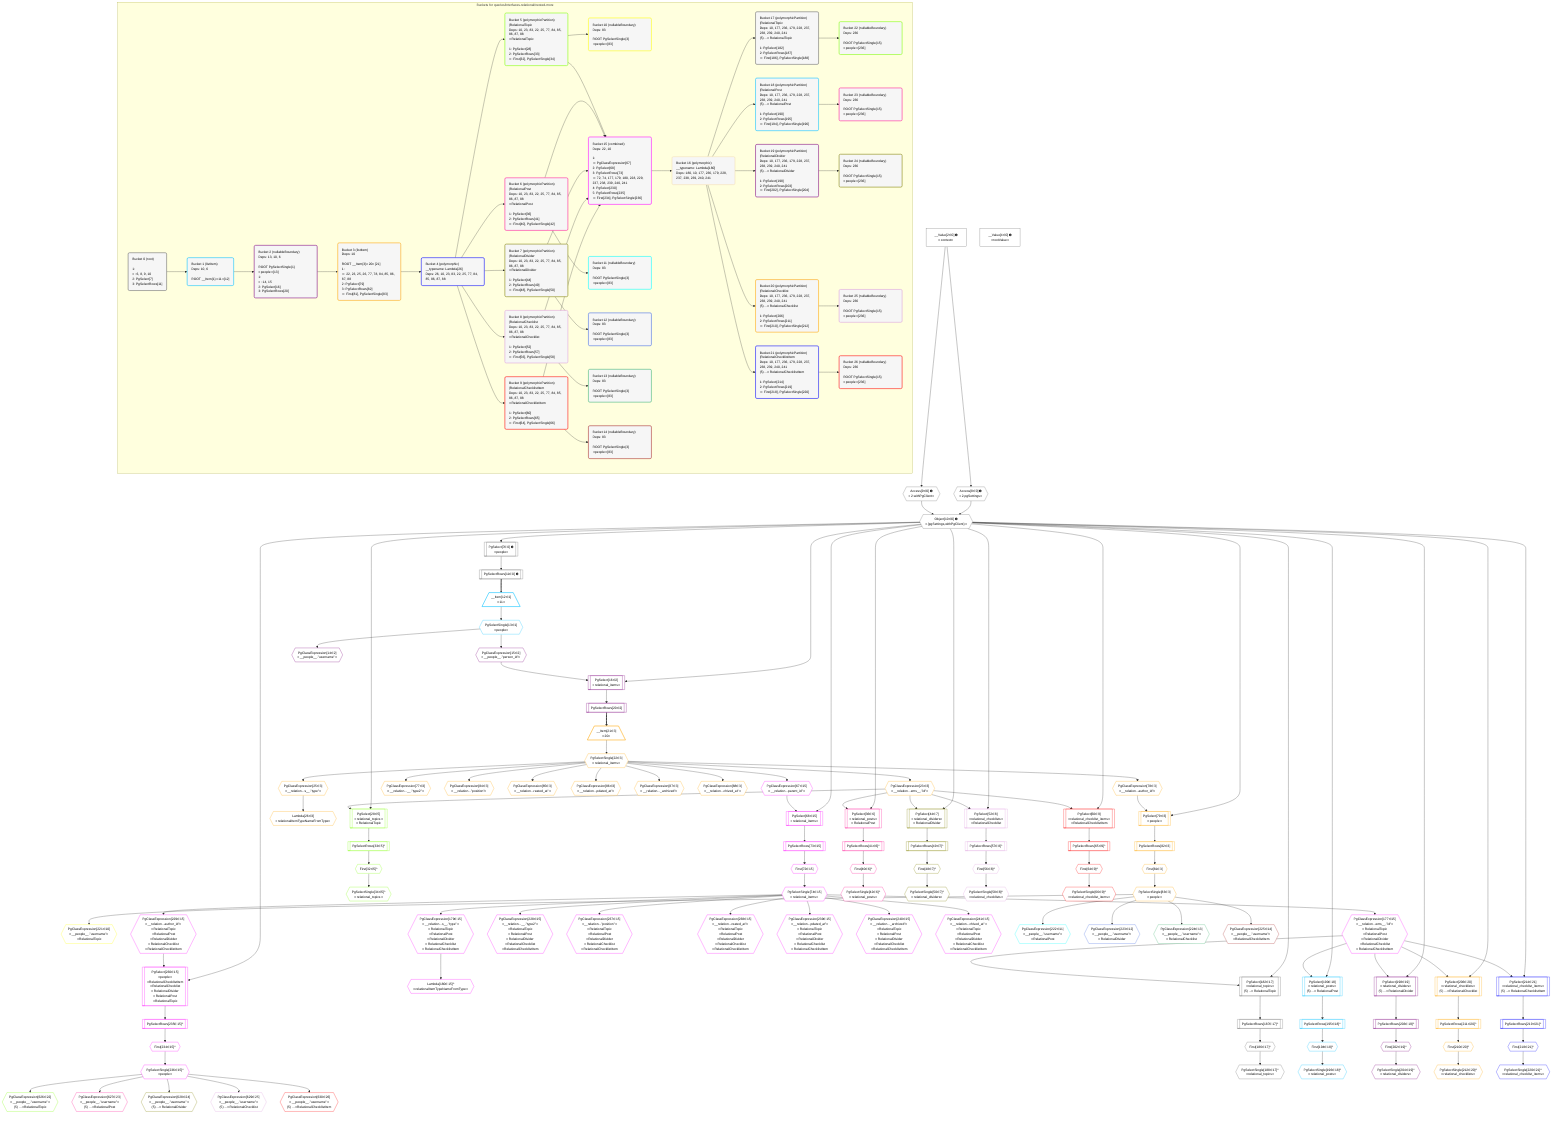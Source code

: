 %%{init: {'themeVariables': { 'fontSize': '12px'}}}%%
graph TD
    classDef path fill:#eee,stroke:#000,color:#000
    classDef plan fill:#fff,stroke-width:1px,color:#000
    classDef itemplan fill:#fff,stroke-width:2px,color:#000
    classDef unbatchedplan fill:#dff,stroke-width:1px,color:#000
    classDef sideeffectplan fill:#fcc,stroke-width:2px,color:#000
    classDef bucket fill:#f6f6f6,color:#000,stroke-width:2px,text-align:left

    subgraph "Buckets for queries/interfaces-relational/nested-more"
    Bucket0("Bucket 0 (root)<br /><br />1: <br />ᐳ: 6, 8, 9, 10<br />2: PgSelect[7]<br />3: PgSelectRows[11]"):::bucket
    Bucket1("Bucket 1 (listItem)<br />Deps: 10, 6<br /><br />ROOT __Item{1}ᐸ11ᐳ[12]"):::bucket
    Bucket2("Bucket 2 (nullableBoundary)<br />Deps: 13, 10, 6<br /><br />ROOT PgSelectSingle{1}ᐸpeopleᐳ[13]<br />1: <br />ᐳ: 14, 15<br />2: PgSelect[16]<br />3: PgSelectRows[20]"):::bucket
    Bucket3("Bucket 3 (listItem)<br />Deps: 10<br /><br />ROOT __Item{3}ᐸ20ᐳ[21]<br />1: <br />ᐳ: 22, 23, 25, 26, 77, 78, 84, 85, 86, 87, 88<br />2: PgSelect[79]<br />3: PgSelectRows[82]<br />ᐳ: First[81], PgSelectSingle[83]"):::bucket
    Bucket4("Bucket 4 (polymorphic)<br />__typename: Lambda[26]<br />Deps: 26, 10, 23, 83, 22, 25, 77, 84, 85, 86, 87, 88"):::bucket
    Bucket5("Bucket 5 (polymorphicPartition)<br />|RelationalTopic<br />Deps: 10, 23, 83, 22, 25, 77, 84, 85, 86, 87, 88<br />ᐳRelationalTopic<br /><br />1: PgSelect[28]<br />2: PgSelectRows[33]<br />ᐳ: First[32], PgSelectSingle[34]"):::bucket
    Bucket6("Bucket 6 (polymorphicPartition)<br />|RelationalPost<br />Deps: 10, 23, 83, 22, 25, 77, 84, 85, 86, 87, 88<br />ᐳRelationalPost<br /><br />1: PgSelect[36]<br />2: PgSelectRows[41]<br />ᐳ: First[40], PgSelectSingle[42]"):::bucket
    Bucket7("Bucket 7 (polymorphicPartition)<br />|RelationalDivider<br />Deps: 10, 23, 83, 22, 25, 77, 84, 85, 86, 87, 88<br />ᐳRelationalDivider<br /><br />1: PgSelect[44]<br />2: PgSelectRows[49]<br />ᐳ: First[48], PgSelectSingle[50]"):::bucket
    Bucket8("Bucket 8 (polymorphicPartition)<br />|RelationalChecklist<br />Deps: 10, 23, 83, 22, 25, 77, 84, 85, 86, 87, 88<br />ᐳRelationalChecklist<br /><br />1: PgSelect[52]<br />2: PgSelectRows[57]<br />ᐳ: First[56], PgSelectSingle[58]"):::bucket
    Bucket9("Bucket 9 (polymorphicPartition)<br />|RelationalChecklistItem<br />Deps: 10, 23, 83, 22, 25, 77, 84, 85, 86, 87, 88<br />ᐳRelationalChecklistItem<br /><br />1: PgSelect[60]<br />2: PgSelectRows[65]<br />ᐳ: First[64], PgSelectSingle[66]"):::bucket
    Bucket10("Bucket 10 (nullableBoundary)<br />Deps: 83<br /><br />ROOT PgSelectSingle{3}ᐸpeopleᐳ[83]"):::bucket
    Bucket11("Bucket 11 (nullableBoundary)<br />Deps: 83<br /><br />ROOT PgSelectSingle{3}ᐸpeopleᐳ[83]"):::bucket
    Bucket12("Bucket 12 (nullableBoundary)<br />Deps: 83<br /><br />ROOT PgSelectSingle{3}ᐸpeopleᐳ[83]"):::bucket
    Bucket13("Bucket 13 (nullableBoundary)<br />Deps: 83<br /><br />ROOT PgSelectSingle{3}ᐸpeopleᐳ[83]"):::bucket
    Bucket14("Bucket 14 (nullableBoundary)<br />Deps: 83<br /><br />ROOT PgSelectSingle{3}ᐸpeopleᐳ[83]"):::bucket
    Bucket15("Bucket 15 (combined)<br />Deps: 22, 10<br /><br />1: <br />ᐳ: PgClassExpression[67]<br />2: PgSelect[68]<br />3: PgSelectRows[73]<br />ᐳ: 72, 74, 177, 179, 180, 228, 229, 237, 238, 239, 240, 241<br />4: PgSelect[230]<br />5: PgSelectRows[235]<br />ᐳ: First[234], PgSelectSingle[236]"):::bucket
    Bucket16("Bucket 16 (polymorphic)<br />__typename: Lambda[180]<br />Deps: 180, 10, 177, 236, 179, 228, 237, 238, 239, 240, 241"):::bucket
    Bucket17("Bucket 17 (polymorphicPartition)<br />|RelationalTopic<br />Deps: 10, 177, 236, 179, 228, 237, 238, 239, 240, 241<br />(5) ...ᐳRelationalTopic<br /><br />1: PgSelect[182]<br />2: PgSelectRows[187]<br />ᐳ: First[186], PgSelectSingle[188]"):::bucket
    Bucket18("Bucket 18 (polymorphicPartition)<br />|RelationalPost<br />Deps: 10, 177, 236, 179, 228, 237, 238, 239, 240, 241<br />(5) ...ᐳRelationalPost<br /><br />1: PgSelect[190]<br />2: PgSelectRows[195]<br />ᐳ: First[194], PgSelectSingle[196]"):::bucket
    Bucket19("Bucket 19 (polymorphicPartition)<br />|RelationalDivider<br />Deps: 10, 177, 236, 179, 228, 237, 238, 239, 240, 241<br />(5) ...ᐳRelationalDivider<br /><br />1: PgSelect[198]<br />2: PgSelectRows[203]<br />ᐳ: First[202], PgSelectSingle[204]"):::bucket
    Bucket20("Bucket 20 (polymorphicPartition)<br />|RelationalChecklist<br />Deps: 10, 177, 236, 179, 228, 237, 238, 239, 240, 241<br />(5) ...ᐳRelationalChecklist<br /><br />1: PgSelect[206]<br />2: PgSelectRows[211]<br />ᐳ: First[210], PgSelectSingle[212]"):::bucket
    Bucket21("Bucket 21 (polymorphicPartition)<br />|RelationalChecklistItem<br />Deps: 10, 177, 236, 179, 228, 237, 238, 239, 240, 241<br />(5) ...ᐳRelationalChecklistItem<br /><br />1: PgSelect[214]<br />2: PgSelectRows[219]<br />ᐳ: First[218], PgSelectSingle[220]"):::bucket
    Bucket22("Bucket 22 (nullableBoundary)<br />Deps: 236<br /><br />ROOT PgSelectSingle{15}ᐸpeopleᐳ[236]"):::bucket
    Bucket23("Bucket 23 (nullableBoundary)<br />Deps: 236<br /><br />ROOT PgSelectSingle{15}ᐸpeopleᐳ[236]"):::bucket
    Bucket24("Bucket 24 (nullableBoundary)<br />Deps: 236<br /><br />ROOT PgSelectSingle{15}ᐸpeopleᐳ[236]"):::bucket
    Bucket25("Bucket 25 (nullableBoundary)<br />Deps: 236<br /><br />ROOT PgSelectSingle{15}ᐸpeopleᐳ[236]"):::bucket
    Bucket26("Bucket 26 (nullableBoundary)<br />Deps: 236<br /><br />ROOT PgSelectSingle{15}ᐸpeopleᐳ[236]"):::bucket
    end
    Bucket0 --> Bucket1
    Bucket1 --> Bucket2
    Bucket2 --> Bucket3
    Bucket3 --> Bucket4
    Bucket4 --> Bucket5 & Bucket6 & Bucket7 & Bucket8 & Bucket9
    Bucket5 --> Bucket10 & Bucket15
    Bucket6 --> Bucket11 & Bucket15
    Bucket7 --> Bucket12 & Bucket15
    Bucket8 --> Bucket13 & Bucket15
    Bucket9 --> Bucket14 & Bucket15
    Bucket15 --> Bucket16
    Bucket16 --> Bucket17 & Bucket18 & Bucket19 & Bucket20 & Bucket21
    Bucket17 --> Bucket22
    Bucket18 --> Bucket23
    Bucket19 --> Bucket24
    Bucket20 --> Bucket25
    Bucket21 --> Bucket26

    %% plan dependencies
    PgSelect7[["PgSelect[7∈0] ➊<br />ᐸpeopleᐳ"]]:::plan
    Object10{{"Object[10∈0] ➊<br />ᐸ{pgSettings,withPgClient}ᐳ"}}:::plan
    Object10 --> PgSelect7
    Access8{{"Access[8∈0] ➊<br />ᐸ2.pgSettingsᐳ"}}:::plan
    Access9{{"Access[9∈0] ➊<br />ᐸ2.withPgClientᐳ"}}:::plan
    Access8 & Access9 --> Object10
    __Value2["__Value[2∈0] ➊<br />ᐸcontextᐳ"]:::plan
    __Value2 --> Access8
    __Value2 --> Access9
    PgSelectRows11[["PgSelectRows[11∈0] ➊"]]:::plan
    PgSelect7 --> PgSelectRows11
    __Value4["__Value[4∈0] ➊<br />ᐸrootValueᐳ"]:::plan
    __Item12[/"__Item[12∈1]<br />ᐸ11ᐳ"\]:::itemplan
    PgSelectRows11 ==> __Item12
    PgSelectSingle13{{"PgSelectSingle[13∈1]<br />ᐸpeopleᐳ"}}:::plan
    __Item12 --> PgSelectSingle13
    PgSelect16[["PgSelect[16∈2]<br />ᐸrelational_itemsᐳ"]]:::plan
    PgClassExpression15{{"PgClassExpression[15∈2]<br />ᐸ__people__.”person_id”ᐳ"}}:::plan
    Object10 & PgClassExpression15 --> PgSelect16
    PgClassExpression14{{"PgClassExpression[14∈2]<br />ᐸ__people__.”username”ᐳ"}}:::plan
    PgSelectSingle13 --> PgClassExpression14
    PgSelectSingle13 --> PgClassExpression15
    PgSelectRows20[["PgSelectRows[20∈2]"]]:::plan
    PgSelect16 --> PgSelectRows20
    PgSelect79[["PgSelect[79∈3]<br />ᐸpeopleᐳ"]]:::plan
    PgClassExpression78{{"PgClassExpression[78∈3]<br />ᐸ__relation...author_id”ᐳ"}}:::plan
    Object10 & PgClassExpression78 --> PgSelect79
    __Item21[/"__Item[21∈3]<br />ᐸ20ᐳ"\]:::itemplan
    PgSelectRows20 ==> __Item21
    PgSelectSingle22{{"PgSelectSingle[22∈3]<br />ᐸrelational_itemsᐳ"}}:::plan
    __Item21 --> PgSelectSingle22
    PgClassExpression23{{"PgClassExpression[23∈3]<br />ᐸ__relation...ems__.”id”ᐳ"}}:::plan
    PgSelectSingle22 --> PgClassExpression23
    PgClassExpression25{{"PgClassExpression[25∈3]<br />ᐸ__relation...s__.”type”ᐳ"}}:::plan
    PgSelectSingle22 --> PgClassExpression25
    Lambda26{{"Lambda[26∈3]<br />ᐸrelationalItemTypeNameFromTypeᐳ"}}:::plan
    PgClassExpression25 --> Lambda26
    PgClassExpression77{{"PgClassExpression[77∈3]<br />ᐸ__relation...__.”type2”ᐳ"}}:::plan
    PgSelectSingle22 --> PgClassExpression77
    PgSelectSingle22 --> PgClassExpression78
    First81{{"First[81∈3]"}}:::plan
    PgSelectRows82[["PgSelectRows[82∈3]"]]:::plan
    PgSelectRows82 --> First81
    PgSelect79 --> PgSelectRows82
    PgSelectSingle83{{"PgSelectSingle[83∈3]<br />ᐸpeopleᐳ"}}:::plan
    First81 --> PgSelectSingle83
    PgClassExpression84{{"PgClassExpression[84∈3]<br />ᐸ__relation...”position”ᐳ"}}:::plan
    PgSelectSingle22 --> PgClassExpression84
    PgClassExpression85{{"PgClassExpression[85∈3]<br />ᐸ__relation...reated_at”ᐳ"}}:::plan
    PgSelectSingle22 --> PgClassExpression85
    PgClassExpression86{{"PgClassExpression[86∈3]<br />ᐸ__relation...pdated_at”ᐳ"}}:::plan
    PgSelectSingle22 --> PgClassExpression86
    PgClassExpression87{{"PgClassExpression[87∈3]<br />ᐸ__relation..._archived”ᐳ"}}:::plan
    PgSelectSingle22 --> PgClassExpression87
    PgClassExpression88{{"PgClassExpression[88∈3]<br />ᐸ__relation...chived_at”ᐳ"}}:::plan
    PgSelectSingle22 --> PgClassExpression88
    PgSelect28[["PgSelect[28∈5]<br />ᐸrelational_topicsᐳ<br />ᐳRelationalTopic"]]:::plan
    Object10 & PgClassExpression23 --> PgSelect28
    First32{{"First[32∈5]^"}}:::plan
    PgSelectRows33[["PgSelectRows[33∈5]^"]]:::plan
    PgSelectRows33 --> First32
    PgSelect28 --> PgSelectRows33
    PgSelectSingle34{{"PgSelectSingle[34∈5]^<br />ᐸrelational_topicsᐳ"}}:::plan
    First32 --> PgSelectSingle34
    PgClassExpression221{{"PgClassExpression[221∈10]<br />ᐸ__people__.”username”ᐳ<br />ᐳRelationalTopic"}}:::plan
    PgSelectSingle83 --> PgClassExpression221
    PgSelect68[["PgSelect[68∈15]<br />ᐸrelational_itemsᐳ"]]:::plan
    PgClassExpression67{{"PgClassExpression[67∈15]<br />ᐸ__relation...parent_id”ᐳ"}}:::plan
    Object10 & PgClassExpression67 --> PgSelect68
    PgSelect230[["PgSelect[230∈15]<br />ᐸpeopleᐳ<br />ᐳRelationalChecklistItem<br />ᐳRelationalChecklist<br />ᐳRelationalDivider<br />ᐳRelationalPost<br />ᐳRelationalTopic"]]:::plan
    PgClassExpression229{{"PgClassExpression[229∈15]<br />ᐸ__relation...author_id”ᐳ<br />ᐳRelationalTopic<br />ᐳRelationalPost<br />ᐳRelationalDivider<br />ᐳRelationalChecklist<br />ᐳRelationalChecklistItem"}}:::plan
    Object10 & PgClassExpression229 --> PgSelect230
    PgSelectSingle22 --> PgClassExpression67
    First72{{"First[72∈15]"}}:::plan
    PgSelectRows73[["PgSelectRows[73∈15]"]]:::plan
    PgSelectRows73 --> First72
    PgSelect68 --> PgSelectRows73
    PgSelectSingle74{{"PgSelectSingle[74∈15]<br />ᐸrelational_itemsᐳ"}}:::plan
    First72 --> PgSelectSingle74
    PgClassExpression177{{"PgClassExpression[177∈15]<br />ᐸ__relation...ems__.”id”ᐳ<br />ᐳRelationalTopic<br />ᐳRelationalPost<br />ᐳRelationalDivider<br />ᐳRelationalChecklist<br />ᐳRelationalChecklistItem"}}:::plan
    PgSelectSingle74 --> PgClassExpression177
    PgClassExpression179{{"PgClassExpression[179∈15]<br />ᐸ__relation...s__.”type”ᐳ<br />ᐳRelationalTopic<br />ᐳRelationalPost<br />ᐳRelationalDivider<br />ᐳRelationalChecklist<br />ᐳRelationalChecklistItem"}}:::plan
    PgSelectSingle74 --> PgClassExpression179
    Lambda180{{"Lambda[180∈15]^<br />ᐸrelationalItemTypeNameFromTypeᐳ"}}:::plan
    PgClassExpression179 --> Lambda180
    PgClassExpression228{{"PgClassExpression[228∈15]<br />ᐸ__relation...__.”type2”ᐳ<br />ᐳRelationalTopic<br />ᐳRelationalPost<br />ᐳRelationalDivider<br />ᐳRelationalChecklist<br />ᐳRelationalChecklistItem"}}:::plan
    PgSelectSingle74 --> PgClassExpression228
    PgSelectSingle74 --> PgClassExpression229
    First234{{"First[234∈15]^"}}:::plan
    PgSelectRows235[["PgSelectRows[235∈15]^"]]:::plan
    PgSelectRows235 --> First234
    PgSelect230 --> PgSelectRows235
    PgSelectSingle236{{"PgSelectSingle[236∈15]^<br />ᐸpeopleᐳ"}}:::plan
    First234 --> PgSelectSingle236
    PgClassExpression237{{"PgClassExpression[237∈15]<br />ᐸ__relation...”position”ᐳ<br />ᐳRelationalTopic<br />ᐳRelationalPost<br />ᐳRelationalDivider<br />ᐳRelationalChecklist<br />ᐳRelationalChecklistItem"}}:::plan
    PgSelectSingle74 --> PgClassExpression237
    PgClassExpression238{{"PgClassExpression[238∈15]<br />ᐸ__relation...reated_at”ᐳ<br />ᐳRelationalTopic<br />ᐳRelationalPost<br />ᐳRelationalDivider<br />ᐳRelationalChecklist<br />ᐳRelationalChecklistItem"}}:::plan
    PgSelectSingle74 --> PgClassExpression238
    PgClassExpression239{{"PgClassExpression[239∈15]<br />ᐸ__relation...pdated_at”ᐳ<br />ᐳRelationalTopic<br />ᐳRelationalPost<br />ᐳRelationalDivider<br />ᐳRelationalChecklist<br />ᐳRelationalChecklistItem"}}:::plan
    PgSelectSingle74 --> PgClassExpression239
    PgClassExpression240{{"PgClassExpression[240∈15]<br />ᐸ__relation..._archived”ᐳ<br />ᐳRelationalTopic<br />ᐳRelationalPost<br />ᐳRelationalDivider<br />ᐳRelationalChecklist<br />ᐳRelationalChecklistItem"}}:::plan
    PgSelectSingle74 --> PgClassExpression240
    PgClassExpression241{{"PgClassExpression[241∈15]<br />ᐸ__relation...chived_at”ᐳ<br />ᐳRelationalTopic<br />ᐳRelationalPost<br />ᐳRelationalDivider<br />ᐳRelationalChecklist<br />ᐳRelationalChecklistItem"}}:::plan
    PgSelectSingle74 --> PgClassExpression241
    PgSelect182[["PgSelect[182∈17]<br />ᐸrelational_topicsᐳ<br />(5) ...ᐳRelationalTopic"]]:::plan
    Object10 & PgClassExpression177 --> PgSelect182
    First186{{"First[186∈17]^"}}:::plan
    PgSelectRows187[["PgSelectRows[187∈17]^"]]:::plan
    PgSelectRows187 --> First186
    PgSelect182 --> PgSelectRows187
    PgSelectSingle188{{"PgSelectSingle[188∈17]^<br />ᐸrelational_topicsᐳ"}}:::plan
    First186 --> PgSelectSingle188
    PgClassExpression626{{"PgClassExpression[626∈22]<br />ᐸ__people__.”username”ᐳ<br />(5) ...ᐳRelationalTopic"}}:::plan
    PgSelectSingle236 --> PgClassExpression626
    PgSelect190[["PgSelect[190∈18]<br />ᐸrelational_postsᐳ<br />(5) ...ᐳRelationalPost"]]:::plan
    Object10 & PgClassExpression177 --> PgSelect190
    First194{{"First[194∈18]^"}}:::plan
    PgSelectRows195[["PgSelectRows[195∈18]^"]]:::plan
    PgSelectRows195 --> First194
    PgSelect190 --> PgSelectRows195
    PgSelectSingle196{{"PgSelectSingle[196∈18]^<br />ᐸrelational_postsᐳ"}}:::plan
    First194 --> PgSelectSingle196
    PgClassExpression627{{"PgClassExpression[627∈23]<br />ᐸ__people__.”username”ᐳ<br />(5) ...ᐳRelationalPost"}}:::plan
    PgSelectSingle236 --> PgClassExpression627
    PgSelect198[["PgSelect[198∈19]<br />ᐸrelational_dividersᐳ<br />(5) ...ᐳRelationalDivider"]]:::plan
    Object10 & PgClassExpression177 --> PgSelect198
    First202{{"First[202∈19]^"}}:::plan
    PgSelectRows203[["PgSelectRows[203∈19]^"]]:::plan
    PgSelectRows203 --> First202
    PgSelect198 --> PgSelectRows203
    PgSelectSingle204{{"PgSelectSingle[204∈19]^<br />ᐸrelational_dividersᐳ"}}:::plan
    First202 --> PgSelectSingle204
    PgClassExpression628{{"PgClassExpression[628∈24]<br />ᐸ__people__.”username”ᐳ<br />(5) ...ᐳRelationalDivider"}}:::plan
    PgSelectSingle236 --> PgClassExpression628
    PgSelect206[["PgSelect[206∈20]<br />ᐸrelational_checklistsᐳ<br />(5) ...ᐳRelationalChecklist"]]:::plan
    Object10 & PgClassExpression177 --> PgSelect206
    First210{{"First[210∈20]^"}}:::plan
    PgSelectRows211[["PgSelectRows[211∈20]^"]]:::plan
    PgSelectRows211 --> First210
    PgSelect206 --> PgSelectRows211
    PgSelectSingle212{{"PgSelectSingle[212∈20]^<br />ᐸrelational_checklistsᐳ"}}:::plan
    First210 --> PgSelectSingle212
    PgClassExpression629{{"PgClassExpression[629∈25]<br />ᐸ__people__.”username”ᐳ<br />(5) ...ᐳRelationalChecklist"}}:::plan
    PgSelectSingle236 --> PgClassExpression629
    PgSelect214[["PgSelect[214∈21]<br />ᐸrelational_checklist_itemsᐳ<br />(5) ...ᐳRelationalChecklistItem"]]:::plan
    Object10 & PgClassExpression177 --> PgSelect214
    First218{{"First[218∈21]^"}}:::plan
    PgSelectRows219[["PgSelectRows[219∈21]^"]]:::plan
    PgSelectRows219 --> First218
    PgSelect214 --> PgSelectRows219
    PgSelectSingle220{{"PgSelectSingle[220∈21]^<br />ᐸrelational_checklist_itemsᐳ"}}:::plan
    First218 --> PgSelectSingle220
    PgClassExpression630{{"PgClassExpression[630∈26]<br />ᐸ__people__.”username”ᐳ<br />(5) ...ᐳRelationalChecklistItem"}}:::plan
    PgSelectSingle236 --> PgClassExpression630
    PgSelect36[["PgSelect[36∈6]<br />ᐸrelational_postsᐳ<br />ᐳRelationalPost"]]:::plan
    Object10 & PgClassExpression23 --> PgSelect36
    First40{{"First[40∈6]^"}}:::plan
    PgSelectRows41[["PgSelectRows[41∈6]^"]]:::plan
    PgSelectRows41 --> First40
    PgSelect36 --> PgSelectRows41
    PgSelectSingle42{{"PgSelectSingle[42∈6]^<br />ᐸrelational_postsᐳ"}}:::plan
    First40 --> PgSelectSingle42
    PgClassExpression222{{"PgClassExpression[222∈11]<br />ᐸ__people__.”username”ᐳ<br />ᐳRelationalPost"}}:::plan
    PgSelectSingle83 --> PgClassExpression222
    PgSelect44[["PgSelect[44∈7]<br />ᐸrelational_dividersᐳ<br />ᐳRelationalDivider"]]:::plan
    Object10 & PgClassExpression23 --> PgSelect44
    First48{{"First[48∈7]^"}}:::plan
    PgSelectRows49[["PgSelectRows[49∈7]^"]]:::plan
    PgSelectRows49 --> First48
    PgSelect44 --> PgSelectRows49
    PgSelectSingle50{{"PgSelectSingle[50∈7]^<br />ᐸrelational_dividersᐳ"}}:::plan
    First48 --> PgSelectSingle50
    PgClassExpression223{{"PgClassExpression[223∈12]<br />ᐸ__people__.”username”ᐳ<br />ᐳRelationalDivider"}}:::plan
    PgSelectSingle83 --> PgClassExpression223
    PgSelect52[["PgSelect[52∈8]<br />ᐸrelational_checklistsᐳ<br />ᐳRelationalChecklist"]]:::plan
    Object10 & PgClassExpression23 --> PgSelect52
    First56{{"First[56∈8]^"}}:::plan
    PgSelectRows57[["PgSelectRows[57∈8]^"]]:::plan
    PgSelectRows57 --> First56
    PgSelect52 --> PgSelectRows57
    PgSelectSingle58{{"PgSelectSingle[58∈8]^<br />ᐸrelational_checklistsᐳ"}}:::plan
    First56 --> PgSelectSingle58
    PgClassExpression224{{"PgClassExpression[224∈13]<br />ᐸ__people__.”username”ᐳ<br />ᐳRelationalChecklist"}}:::plan
    PgSelectSingle83 --> PgClassExpression224
    PgSelect60[["PgSelect[60∈9]<br />ᐸrelational_checklist_itemsᐳ<br />ᐳRelationalChecklistItem"]]:::plan
    Object10 & PgClassExpression23 --> PgSelect60
    First64{{"First[64∈9]^"}}:::plan
    PgSelectRows65[["PgSelectRows[65∈9]^"]]:::plan
    PgSelectRows65 --> First64
    PgSelect60 --> PgSelectRows65
    PgSelectSingle66{{"PgSelectSingle[66∈9]^<br />ᐸrelational_checklist_itemsᐳ"}}:::plan
    First64 --> PgSelectSingle66
    PgClassExpression225{{"PgClassExpression[225∈14]<br />ᐸ__people__.”username”ᐳ<br />ᐳRelationalChecklistItem"}}:::plan
    PgSelectSingle83 --> PgClassExpression225

    %% define steps
    classDef bucket0 stroke:#696969
    class Bucket0,__Value2,__Value4,PgSelect7,Access8,Access9,Object10,PgSelectRows11 bucket0
    classDef bucket1 stroke:#00bfff
    class Bucket1,__Item12,PgSelectSingle13 bucket1
    classDef bucket2 stroke:#7f007f
    class Bucket2,PgClassExpression14,PgClassExpression15,PgSelect16,PgSelectRows20 bucket2
    classDef bucket3 stroke:#ffa500
    class Bucket3,__Item21,PgSelectSingle22,PgClassExpression23,PgClassExpression25,Lambda26,PgClassExpression77,PgClassExpression78,PgSelect79,First81,PgSelectRows82,PgSelectSingle83,PgClassExpression84,PgClassExpression85,PgClassExpression86,PgClassExpression87,PgClassExpression88 bucket3
    classDef bucket4 stroke:#0000ff
    class Bucket4 bucket4
    classDef bucket5 stroke:#7fff00
    class Bucket5,PgSelect28,First32,PgSelectRows33,PgSelectSingle34 bucket5
    classDef bucket6 stroke:#ff1493
    class Bucket6,PgSelect36,First40,PgSelectRows41,PgSelectSingle42 bucket6
    classDef bucket7 stroke:#808000
    class Bucket7,PgSelect44,First48,PgSelectRows49,PgSelectSingle50 bucket7
    classDef bucket8 stroke:#dda0dd
    class Bucket8,PgSelect52,First56,PgSelectRows57,PgSelectSingle58 bucket8
    classDef bucket9 stroke:#ff0000
    class Bucket9,PgSelect60,First64,PgSelectRows65,PgSelectSingle66 bucket9
    classDef bucket10 stroke:#ffff00
    class Bucket10,PgClassExpression221 bucket10
    classDef bucket11 stroke:#00ffff
    class Bucket11,PgClassExpression222 bucket11
    classDef bucket12 stroke:#4169e1
    class Bucket12,PgClassExpression223 bucket12
    classDef bucket13 stroke:#3cb371
    class Bucket13,PgClassExpression224 bucket13
    classDef bucket14 stroke:#a52a2a
    class Bucket14,PgClassExpression225 bucket14
    classDef bucket15 stroke:#ff00ff
    class Bucket15,PgClassExpression67,PgSelect68,First72,PgSelectRows73,PgSelectSingle74,PgClassExpression177,PgClassExpression179,Lambda180,PgClassExpression228,PgClassExpression229,PgSelect230,First234,PgSelectRows235,PgSelectSingle236,PgClassExpression237,PgClassExpression238,PgClassExpression239,PgClassExpression240,PgClassExpression241 bucket15
    classDef bucket16 stroke:#f5deb3
    class Bucket16 bucket16
    classDef bucket17 stroke:#696969
    class Bucket17,PgSelect182,First186,PgSelectRows187,PgSelectSingle188 bucket17
    classDef bucket18 stroke:#00bfff
    class Bucket18,PgSelect190,First194,PgSelectRows195,PgSelectSingle196 bucket18
    classDef bucket19 stroke:#7f007f
    class Bucket19,PgSelect198,First202,PgSelectRows203,PgSelectSingle204 bucket19
    classDef bucket20 stroke:#ffa500
    class Bucket20,PgSelect206,First210,PgSelectRows211,PgSelectSingle212 bucket20
    classDef bucket21 stroke:#0000ff
    class Bucket21,PgSelect214,First218,PgSelectRows219,PgSelectSingle220 bucket21
    classDef bucket22 stroke:#7fff00
    class Bucket22,PgClassExpression626 bucket22
    classDef bucket23 stroke:#ff1493
    class Bucket23,PgClassExpression627 bucket23
    classDef bucket24 stroke:#808000
    class Bucket24,PgClassExpression628 bucket24
    classDef bucket25 stroke:#dda0dd
    class Bucket25,PgClassExpression629 bucket25
    classDef bucket26 stroke:#ff0000
    class Bucket26,PgClassExpression630 bucket26